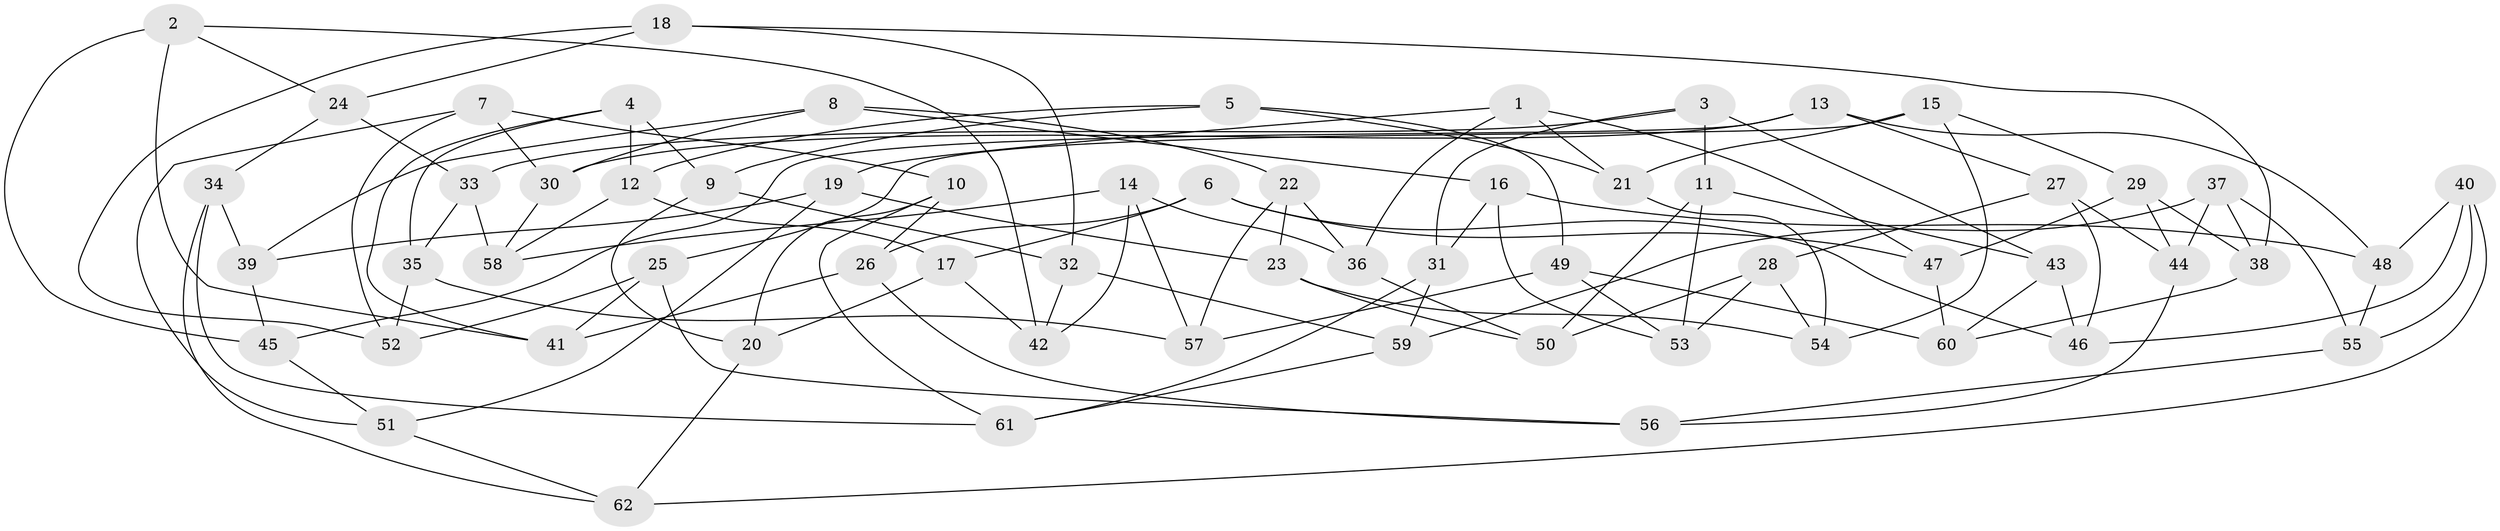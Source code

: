 // coarse degree distribution, {6: 0.4186046511627907, 4: 0.5348837209302325, 5: 0.023255813953488372, 3: 0.023255813953488372}
// Generated by graph-tools (version 1.1) at 2025/24/03/03/25 07:24:28]
// undirected, 62 vertices, 124 edges
graph export_dot {
graph [start="1"]
  node [color=gray90,style=filled];
  1;
  2;
  3;
  4;
  5;
  6;
  7;
  8;
  9;
  10;
  11;
  12;
  13;
  14;
  15;
  16;
  17;
  18;
  19;
  20;
  21;
  22;
  23;
  24;
  25;
  26;
  27;
  28;
  29;
  30;
  31;
  32;
  33;
  34;
  35;
  36;
  37;
  38;
  39;
  40;
  41;
  42;
  43;
  44;
  45;
  46;
  47;
  48;
  49;
  50;
  51;
  52;
  53;
  54;
  55;
  56;
  57;
  58;
  59;
  60;
  61;
  62;
  1 -- 47;
  1 -- 36;
  1 -- 19;
  1 -- 21;
  2 -- 45;
  2 -- 41;
  2 -- 24;
  2 -- 42;
  3 -- 11;
  3 -- 43;
  3 -- 33;
  3 -- 31;
  4 -- 9;
  4 -- 12;
  4 -- 41;
  4 -- 35;
  5 -- 9;
  5 -- 21;
  5 -- 49;
  5 -- 12;
  6 -- 46;
  6 -- 26;
  6 -- 17;
  6 -- 47;
  7 -- 51;
  7 -- 52;
  7 -- 10;
  7 -- 30;
  8 -- 16;
  8 -- 30;
  8 -- 22;
  8 -- 39;
  9 -- 20;
  9 -- 32;
  10 -- 61;
  10 -- 20;
  10 -- 26;
  11 -- 50;
  11 -- 43;
  11 -- 53;
  12 -- 58;
  12 -- 17;
  13 -- 45;
  13 -- 27;
  13 -- 48;
  13 -- 30;
  14 -- 58;
  14 -- 36;
  14 -- 57;
  14 -- 42;
  15 -- 29;
  15 -- 54;
  15 -- 25;
  15 -- 21;
  16 -- 53;
  16 -- 31;
  16 -- 48;
  17 -- 42;
  17 -- 20;
  18 -- 32;
  18 -- 38;
  18 -- 52;
  18 -- 24;
  19 -- 23;
  19 -- 39;
  19 -- 51;
  20 -- 62;
  21 -- 54;
  22 -- 57;
  22 -- 36;
  22 -- 23;
  23 -- 54;
  23 -- 50;
  24 -- 34;
  24 -- 33;
  25 -- 56;
  25 -- 41;
  25 -- 52;
  26 -- 56;
  26 -- 41;
  27 -- 44;
  27 -- 46;
  27 -- 28;
  28 -- 53;
  28 -- 54;
  28 -- 50;
  29 -- 38;
  29 -- 44;
  29 -- 47;
  30 -- 58;
  31 -- 59;
  31 -- 61;
  32 -- 59;
  32 -- 42;
  33 -- 35;
  33 -- 58;
  34 -- 39;
  34 -- 62;
  34 -- 61;
  35 -- 57;
  35 -- 52;
  36 -- 50;
  37 -- 44;
  37 -- 59;
  37 -- 38;
  37 -- 55;
  38 -- 60;
  39 -- 45;
  40 -- 46;
  40 -- 48;
  40 -- 55;
  40 -- 62;
  43 -- 46;
  43 -- 60;
  44 -- 56;
  45 -- 51;
  47 -- 60;
  48 -- 55;
  49 -- 60;
  49 -- 57;
  49 -- 53;
  51 -- 62;
  55 -- 56;
  59 -- 61;
}
